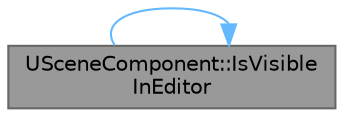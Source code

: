 digraph "USceneComponent::IsVisibleInEditor"
{
 // INTERACTIVE_SVG=YES
 // LATEX_PDF_SIZE
  bgcolor="transparent";
  edge [fontname=Helvetica,fontsize=10,labelfontname=Helvetica,labelfontsize=10];
  node [fontname=Helvetica,fontsize=10,shape=box,height=0.2,width=0.4];
  rankdir="LR";
  Node1 [id="Node000001",label="USceneComponent::IsVisible\lInEditor",height=0.2,width=0.4,color="gray40", fillcolor="grey60", style="filled", fontcolor="black",tooltip="Return true if visible in editor."];
  Node1 -> Node1 [id="edge1_Node000001_Node000001",color="steelblue1",style="solid",tooltip=" "];
}
